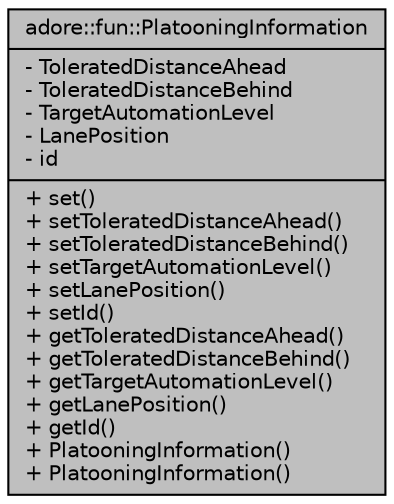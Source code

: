 digraph "adore::fun::PlatooningInformation"
{
 // LATEX_PDF_SIZE
  edge [fontname="Helvetica",fontsize="10",labelfontname="Helvetica",labelfontsize="10"];
  node [fontname="Helvetica",fontsize="10",shape=record];
  Node1 [label="{adore::fun::PlatooningInformation\n|- ToleratedDistanceAhead\l- ToleratedDistanceBehind\l- TargetAutomationLevel\l- LanePosition\l- id\l|+ set()\l+ setToleratedDistanceAhead()\l+ setToleratedDistanceBehind()\l+ setTargetAutomationLevel()\l+ setLanePosition()\l+ setId()\l+ getToleratedDistanceAhead()\l+ getToleratedDistanceBehind()\l+ getTargetAutomationLevel()\l+ getLanePosition()\l+ getId()\l+ PlatooningInformation()\l+ PlatooningInformation()\l}",height=0.2,width=0.4,color="black", fillcolor="grey75", style="filled", fontcolor="black",tooltip=" "];
}
